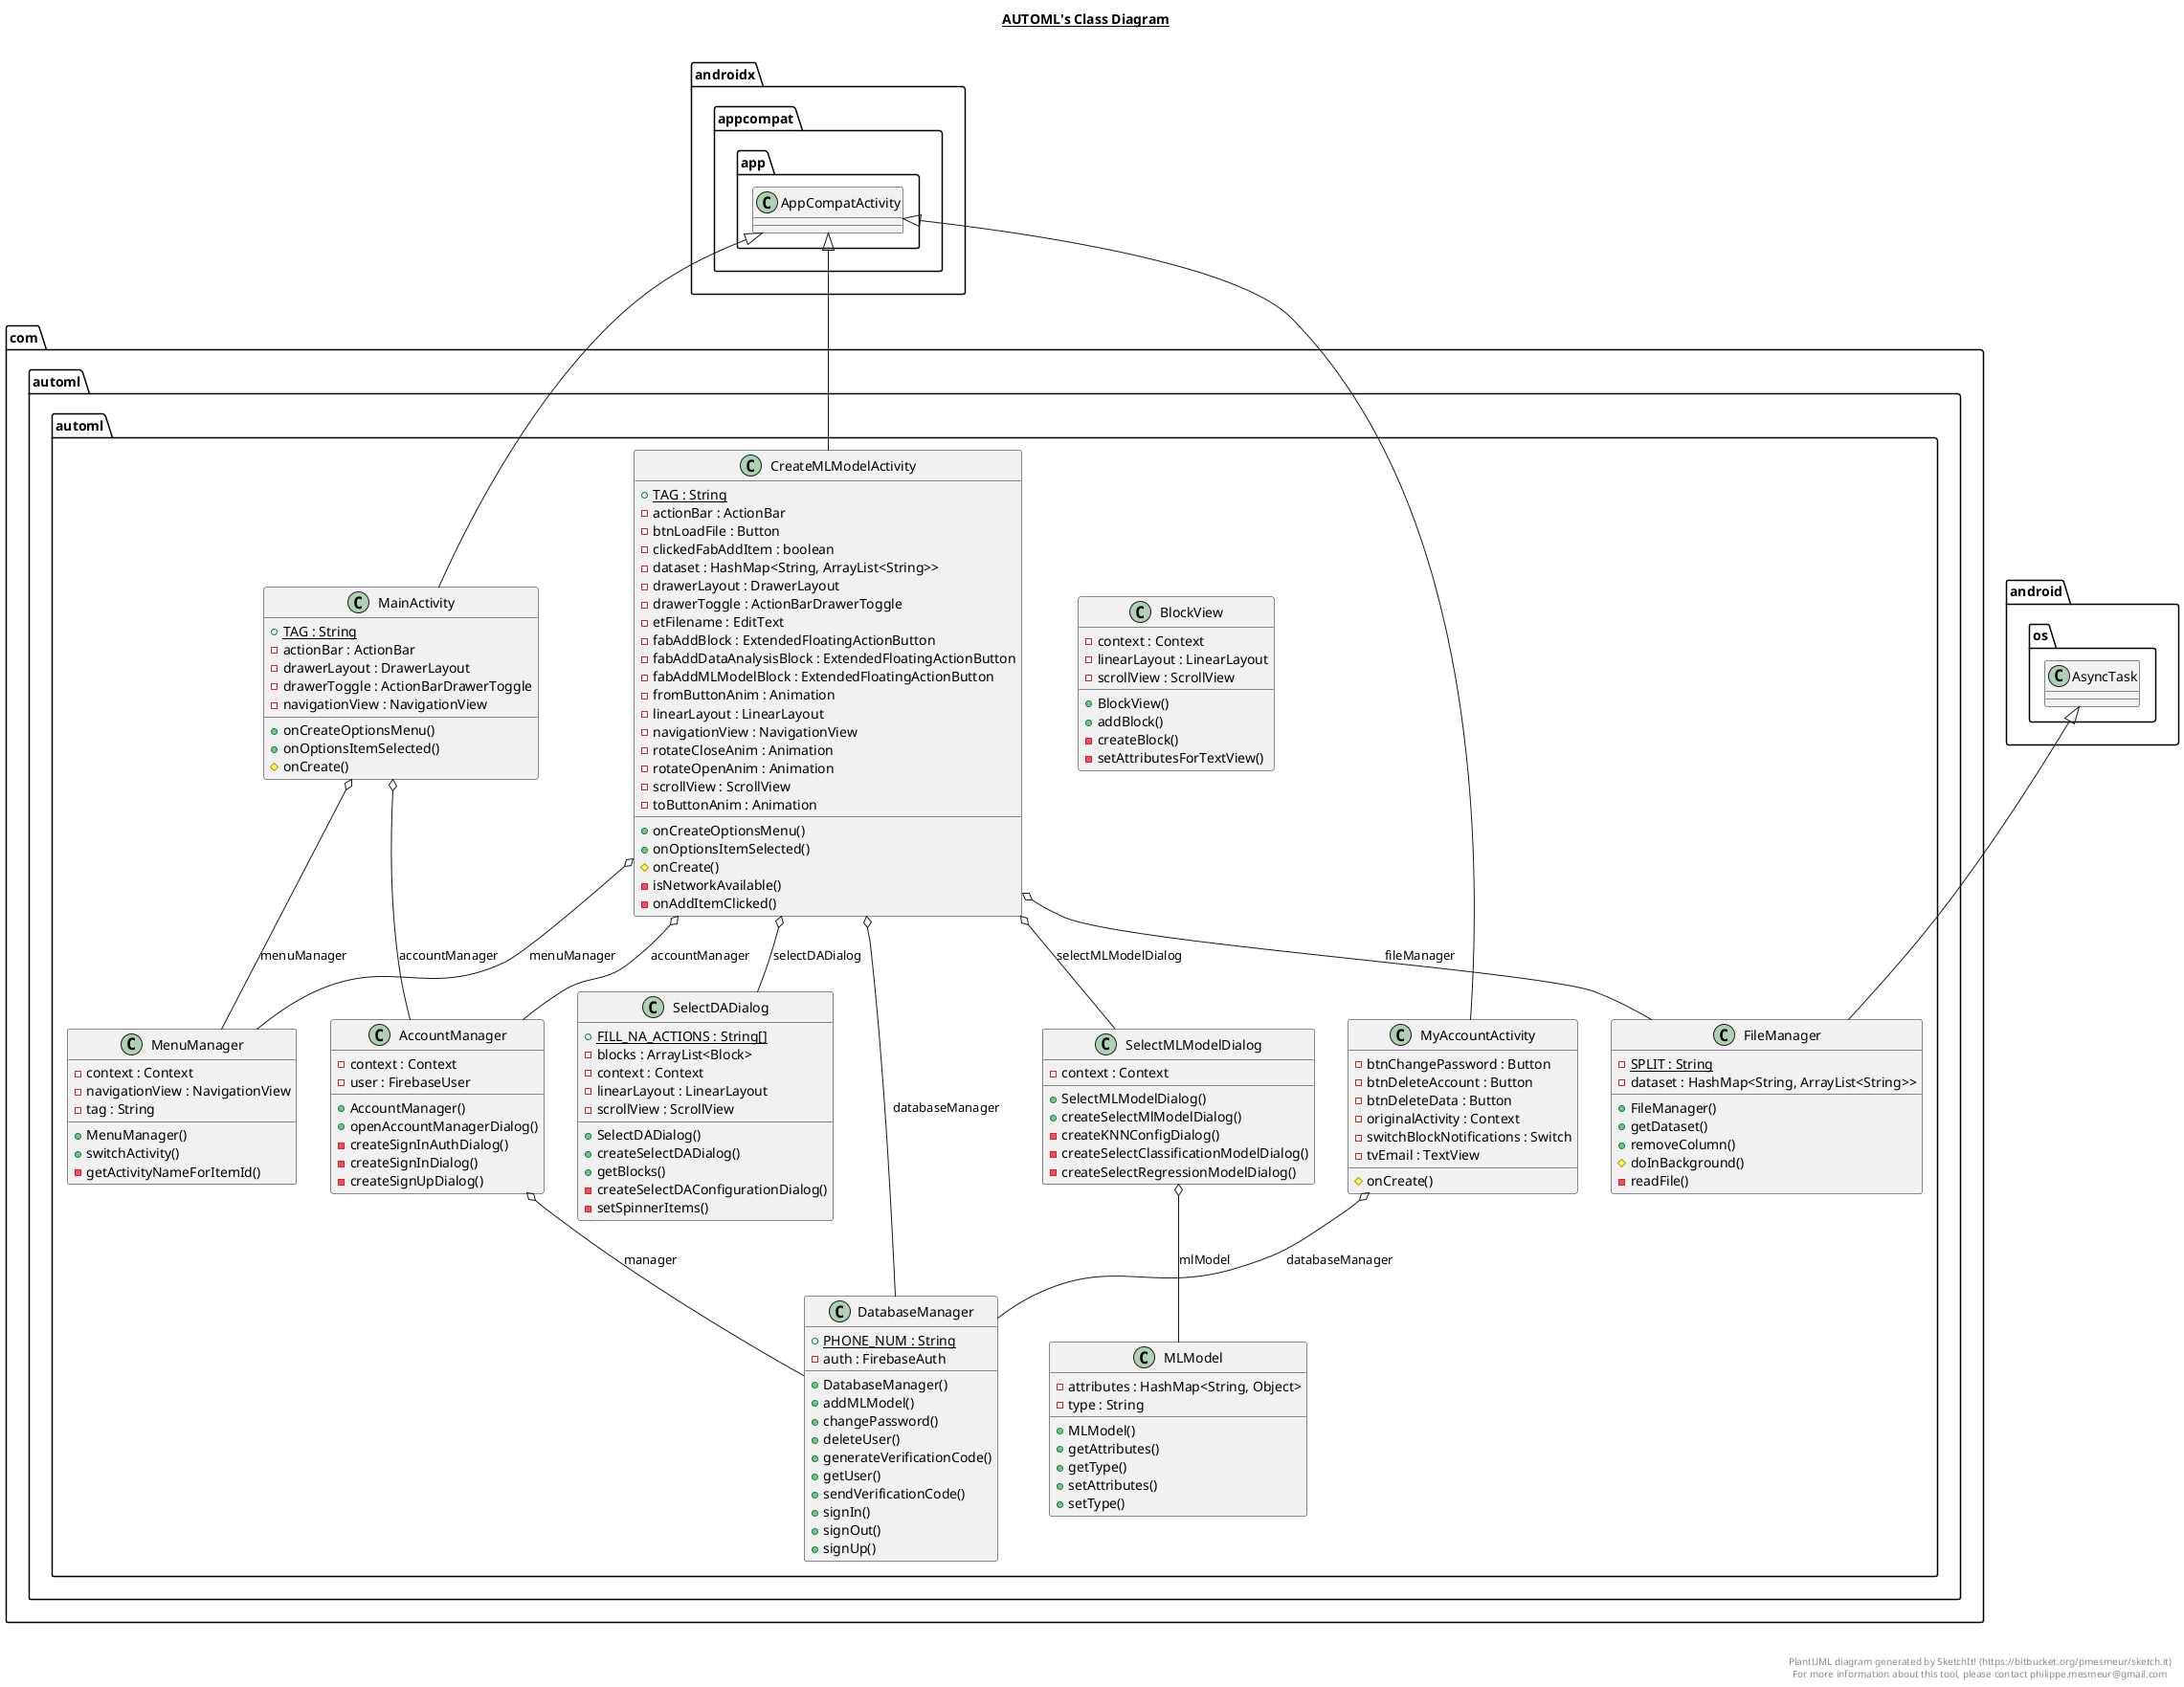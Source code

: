 @startuml

title __AUTOML's Class Diagram__\n

  namespace com.automl.automl {
    class com.automl.automl.AccountManager {
        - context : Context
        - user : FirebaseUser
        + AccountManager()
        + openAccountManagerDialog()
        - createSignInAuthDialog()
        - createSignInDialog()
        - createSignUpDialog()
    }
  }
  

  namespace com.automl.automl {
    class com.automl.automl.BlockView {
        - context : Context
        - linearLayout : LinearLayout
        - scrollView : ScrollView
        + BlockView()
        + addBlock()
        - createBlock()
        - setAttributesForTextView()
    }
  }
  

  namespace com.automl.automl {
    class com.automl.automl.CreateMLModelActivity {
        {static} + TAG : String
        - actionBar : ActionBar
        - btnLoadFile : Button
        - clickedFabAddItem : boolean
        - dataset : HashMap<String, ArrayList<String>>
        - drawerLayout : DrawerLayout
        - drawerToggle : ActionBarDrawerToggle
        - etFilename : EditText
        - fabAddBlock : ExtendedFloatingActionButton
        - fabAddDataAnalysisBlock : ExtendedFloatingActionButton
        - fabAddMLModelBlock : ExtendedFloatingActionButton
        - fromButtonAnim : Animation
        - linearLayout : LinearLayout
        - navigationView : NavigationView
        - rotateCloseAnim : Animation
        - rotateOpenAnim : Animation
        - scrollView : ScrollView
        - toButtonAnim : Animation
        + onCreateOptionsMenu()
        + onOptionsItemSelected()
        # onCreate()
        - isNetworkAvailable()
        - onAddItemClicked()
    }
  }
  

  namespace com.automl.automl {
    class com.automl.automl.DatabaseManager {
        {static} + PHONE_NUM : String
        - auth : FirebaseAuth
        + DatabaseManager()
        + addMLModel()
        + changePassword()
        + deleteUser()
        + generateVerificationCode()
        + getUser()
        + sendVerificationCode()
        + signIn()
        + signOut()
        + signUp()
    }
  }
  

  namespace com.automl.automl {
    class com.automl.automl.FileManager {
        {static} - SPLIT : String
        - dataset : HashMap<String, ArrayList<String>>
        + FileManager()
        + getDataset()
        + removeColumn()
        # doInBackground()
        - readFile()
    }
  }
  

  namespace com.automl.automl {
    class com.automl.automl.MLModel {
        - attributes : HashMap<String, Object>
        - type : String
        + MLModel()
        + getAttributes()
        + getType()
        + setAttributes()
        + setType()
    }
  }
  

  namespace com.automl.automl {
    class com.automl.automl.MainActivity {
        {static} + TAG : String
        - actionBar : ActionBar
        - drawerLayout : DrawerLayout
        - drawerToggle : ActionBarDrawerToggle
        - navigationView : NavigationView
        + onCreateOptionsMenu()
        + onOptionsItemSelected()
        # onCreate()
    }
  }
  

  namespace com.automl.automl {
    class com.automl.automl.MenuManager {
        - context : Context
        - navigationView : NavigationView
        - tag : String
        + MenuManager()
        + switchActivity()
        - getActivityNameForItemId()
    }
  }
  

  namespace com.automl.automl {
    class com.automl.automl.MyAccountActivity {
        - btnChangePassword : Button
        - btnDeleteAccount : Button
        - btnDeleteData : Button
        - originalActivity : Context
        - switchBlockNotifications : Switch
        - tvEmail : TextView
        # onCreate()
    }
  }
  

  namespace com.automl.automl {
    class com.automl.automl.SelectDADialog {
        {static} + FILL_NA_ACTIONS : String[]
        - blocks : ArrayList<Block>
        - context : Context
        - linearLayout : LinearLayout
        - scrollView : ScrollView
        + SelectDADialog()
        + createSelectDADialog()
        + getBlocks()
        - createSelectDAConfigurationDialog()
        - setSpinnerItems()
    }
  }
  

  namespace com.automl.automl {
    class com.automl.automl.SelectMLModelDialog {
        - context : Context
        + SelectMLModelDialog()
        + createSelectMlModelDialog()
        - createKNNConfigDialog()
        - createSelectClassificationModelDialog()
        - createSelectRegressionModelDialog()
    }
  }
  

  com.automl.automl.AccountManager o-- com.automl.automl.DatabaseManager : manager
  com.automl.automl.CreateMLModelActivity -up-|> androidx.appcompat.app.AppCompatActivity
  com.automl.automl.CreateMLModelActivity o-- com.automl.automl.AccountManager : accountManager
  com.automl.automl.CreateMLModelActivity o-- com.automl.automl.DatabaseManager : databaseManager
  com.automl.automl.CreateMLModelActivity o-- com.automl.automl.FileManager : fileManager
  com.automl.automl.CreateMLModelActivity o-- com.automl.automl.MenuManager : menuManager
  com.automl.automl.CreateMLModelActivity o-- com.automl.automl.SelectDADialog : selectDADialog
  com.automl.automl.CreateMLModelActivity o-- com.automl.automl.SelectMLModelDialog : selectMLModelDialog
  com.automl.automl.FileManager -up-|> android.os.AsyncTask
  com.automl.automl.MainActivity -up-|> androidx.appcompat.app.AppCompatActivity
  com.automl.automl.MainActivity o-- com.automl.automl.AccountManager : accountManager
  com.automl.automl.MainActivity o-- com.automl.automl.MenuManager : menuManager
  com.automl.automl.MyAccountActivity -up-|> androidx.appcompat.app.AppCompatActivity
  com.automl.automl.MyAccountActivity o-- com.automl.automl.DatabaseManager : databaseManager
  com.automl.automl.SelectMLModelDialog o-- com.automl.automl.MLModel : mlModel


right footer


PlantUML diagram generated by SketchIt! (https://bitbucket.org/pmesmeur/sketch.it)
For more information about this tool, please contact philippe.mesmeur@gmail.com
endfooter

@enduml
